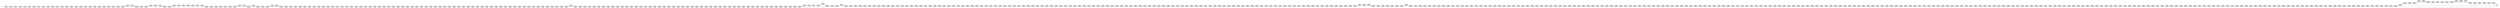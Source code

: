 digraph  {
rankdir="LR";
node [style="rounded,filled", shape=box, fixedsize=true];
0 [];
1 [];
2 [];
3 [];
4 [];
5 [];
6 [];
7 [];
8 [];
9 [];
10 [];
11 [];
12 [];
13 [];
14 [];
15 [];
16 [];
17 [];
18 [];
19 [];
20 [];
21 [];
22 [];
23 [];
24 [];
25 [];
26 [];
27 [];
28 [];
29 [];
30 [];
31 [];
32 [];
33 [];
34 [];
35 [];
36 [];
37 [];
38 [];
39 [];
40 [];
41 [];
42 [];
43 [];
44 [];
45 [];
46 [];
47 [];
48 [];
49 [];
50 [];
51 [];
52 [];
53 [];
54 [];
55 [];
56 [];
57 [];
58 [];
59 [];
60 [];
61 [];
62 [];
63 [];
64 [];
65 [];
66 [];
67 [];
68 [];
69 [];
70 [];
71 [];
72 [];
73 [];
74 [];
75 [];
76 [];
77 [];
78 [];
79 [];
80 [];
81 [];
82 [];
83 [];
84 [];
85 [];
86 [];
87 [];
88 [];
89 [];
90 [];
91 [];
92 [];
93 [];
94 [];
95 [];
96 [];
97 [];
98 [];
99 [];
100 [];
101 [];
102 [];
103 [];
104 [];
105 [];
106 [];
107 [];
108 [];
109 [];
110 [];
111 [];
112 [];
113 [];
114 [];
115 [];
116 [];
117 [];
118 [];
119 [];
120 [];
121 [];
122 [];
123 [];
124 [];
125 [];
126 [];
127 [];
128 [];
129 [];
130 [];
131 [];
132 [];
133 [];
134 [];
135 [];
136 [];
137 [];
138 [];
139 [];
140 [];
141 [];
142 [];
143 [];
144 [];
145 [];
146 [];
147 [];
148 [];
149 [];
150 [];
151 [];
152 [];
153 [];
154 [];
155 [];
156 [];
157 [];
158 [];
159 [];
160 [];
161 [];
162 [];
163 [];
164 [];
165 [];
166 [];
167 [];
168 [];
169 [];
170 [];
171 [];
172 [];
173 [];
174 [];
175 [];
176 [];
177 [];
178 [];
179 [];
180 [];
181 [];
182 [];
183 [];
184 [];
185 [];
186 [];
187 [];
188 [];
189 [];
190 [];
191 [];
192 [];
193 [];
194 [];
195 [];
196 [];
197 [];
198 [];
199 [];
200 [];
201 [];
202 [];
203 [];
204 [];
205 [];
206 [];
207 [];
208 [];
209 [];
210 [];
211 [];
212 [];
213 [];
214 [];
215 [];
216 [];
217 [];
218 [];
219 [];
220 [];
221 [];
222 [];
223 [];
224 [];
225 [];
226 [];
227 [];
228 [];
229 [];
230 [];
231 [];
232 [];
233 [];
234 [];
235 [];
236 [];
237 [];
238 [];
239 [];
240 [];
241 [];
242 [];
243 [];
244 [];
245 [];
246 [];
247 [];
248 [];
249 [];
250 [];
251 [];
252 [];
253 [];
254 [];
255 [];
256 [];
257 [];
258 [];
259 [];
260 [];
261 [];
262 [];
263 [];
264 [];
265 [];
266 [];
267 [];
268 [];
269 [];
270 [];
271 [];
272 [];
273 [];
274 [];
275 [];
276 [];
277 [];
278 [];
279 [];
280 [];
281 [];
282 [];
283 [];
284 [];
285 [];
286 [];
287 [];
288 [];
289 [];
290 [];
291 [];
292 [];
293 [];
294 [];
295 [];
296 [];
297 [];
298 [];
299 [];
300 [];
301 [];
302 [];
303 [];
304 [];
305 [];
306 [];
307 [];
308 [];
309 [];
310 [];
311 [];
312 [];
313 [];
314 [];
315 [];
316 [];
317 [];
318 [];
319 [];
320 [];
321 [];
322 [];
323 [];
324 [];
325 [];
326 [];
327 [];
328 [];
329 [];
330 [];
331 [];
332 [];
333 [];
334 [];
335 [];
336 [];
337 [];
338 [];
339 [];
340 [];
341 [];
342 [];
343 [];
344 [];
345 [];
346 [];
347 [];
348 [];
349 [];
350 [];
351 [];
352 [];
353 [];
354 [];
355 [];
356 [];
357 [];
358 [];
359 [];
360 [];
361 [];
362 [];
363 [];
364 [];
365 [];
366 [];
367 [];
368 [];
369 [];
370 [];
371 [];
372 [];
373 [];
374 [];
375 [];
376 [];
377 [];
378 [];
379 [];
380 [];
381 [];
382 [];
383 [];
384 [];
385 [];
386 [];
387 [];
388 [];
389 [];
390 [];
391 [];
392 [];
393 [];
394 [];
395 [];
396 [];
397 [];
398 [];
399 [];
400 [];
401 [];
402 [];
403 [];
404 [];
405 [];
406 [];
407 [];
408 [];
409 [];
410 [];
411 [];
412 [];
413 [];
414 [];
415 [];
416 [];
417 [];
418 [];
419 [];
420 [];
421 [];
422 [];
423 [];
424 [];
425 [];
426 [];
427 [];
428 [];
429 [];
430 [];
431 [];
432 [];
433 [];
434 [];
435 [];
436 [];
437 [];
438 [];
439 [];
440 [];
441 [];
442 [];
443 [];
444 [];
445 [];
446 [];
447 [];
448 [];
449 [];
450 [];
451 [];
452 [];
453 [];
454 [];
455 [];
456 [];
457 [];
458 [];
459 [];
460 [];
461 [];
462 [];
463 [];
464 [];
465 [];
466 [];
467 [];
468 [];
469 [];
470 [];
471 [];
472 [];
473 [];
474 [];
475 [];
476 [];
477 [];
478 [];
479 [];
480 [];
481 [];
482 [];
483 [];
484 [];
485 [];
486 [];
487 [];
488 [];
489 [];
490 [];
491 [];
492 [];
493 [];
494 [];
495 [];
496 [];
497 [];
498 [];
499 [];
500 [];
501 [];
502 [];
503 [];
504 [];
505 [];
506 [];
507 [];
508 [];
509 [];
510 [];
511 [];
512 [];
513 [];
514 [];
515 [];
516 [];
517 [];
518 [];
519 [];
520 [];
521 [];
522 [];
523 [];
524 [];
525 [];
526 [];
527 [];
528 [];
529 [];
530 [];
531 [];
532 [];
533 [];
_start [label="S()",style=bold,fontcolor=red,fillcolor=gray,penwidth=0];
_end [label="E()",style=bold,fontcolor=red,fillcolor=gray,penwidth=0];
{rank=source;_start;}
{rank=sink;_end;}
edge [];
_start -> 0[penwidth=1.0,]
0 -> 1[penwidth=1.0,]
1 -> 2[penwidth=1.0,]
2 -> 3[penwidth=1.0,]
3 -> 4[penwidth=1.0,]
4 -> 5[penwidth=1.0,]
5 -> 6[penwidth=1.0,]
6 -> 7[penwidth=1.0,]
7 -> 8[penwidth=1.0,]
8 -> 9[penwidth=1.0,]
9 -> 10[penwidth=1.0,]
10 -> 11[penwidth=1.0,]
11 -> 12[penwidth=1.0,]
12 -> 13[penwidth=1.0,]
13 -> 14[penwidth=1.0,]
14 -> 15[penwidth=1.0,]
15 -> 16[penwidth=1.0,]
16 -> 17[penwidth=1.0,]
17 -> 18[penwidth=1.0,]
18 -> 19[penwidth=1.0,]
19 -> 20[penwidth=1.0,]
20 -> 21[penwidth=1.0,]
21 -> 22[penwidth=1.0,]
22 -> 23[penwidth=1.0,]
23 -> 24[penwidth=1.0,]
24 -> 25[penwidth=1.0,]
25 -> 26[penwidth=1.0,]
25 -> 28[penwidth=1.0,]
26 -> 27[penwidth=1.0,]
27 -> 28[penwidth=1.0,]
28 -> 29[penwidth=1.0,]
29 -> 30[penwidth=1.0,]
30 -> 31[penwidth=1.0,]
30 -> 34[penwidth=1.0,]
31 -> 32[penwidth=1.0,]
32 -> 33[penwidth=1.0,]
33 -> 34[penwidth=1.0,]
34 -> 35[penwidth=1.0,]
35 -> 36[penwidth=1.0,]
35 -> 43[penwidth=1.0,]
36 -> 37[penwidth=1.0,]
37 -> 38[penwidth=1.0,]
38 -> 39[penwidth=1.0,]
39 -> 40[penwidth=1.0,]
40 -> 41[penwidth=1.0,]
41 -> 42[penwidth=1.0,]
42 -> 43[penwidth=1.0,]
43 -> 44[penwidth=1.0,]
44 -> 45[penwidth=1.0,]
45 -> 46[penwidth=1.0,]
46 -> 47[penwidth=1.0,]
47 -> 48[penwidth=1.0,]
48 -> 49[penwidth=1.0,]
49 -> 50[penwidth=1.0,]
49 -> 52[penwidth=1.0,]
50 -> 51[penwidth=1.0,]
51 -> 52[penwidth=1.0,]
52 -> 53[penwidth=1.0,]
52 -> 54[penwidth=1.0,]
53 -> 54[penwidth=1.0,]
54 -> 55[penwidth=1.0,]
55 -> 56[penwidth=1.0,]
56 -> 57[penwidth=1.0,]
56 -> 59[penwidth=1.0,]
57 -> 58[penwidth=1.0,]
58 -> 59[penwidth=1.0,]
59 -> 60[penwidth=1.0,]
60 -> 61[penwidth=1.0,]
61 -> 62[penwidth=1.0,]
62 -> 63[penwidth=1.0,]
63 -> 64[penwidth=1.0,]
64 -> 65[penwidth=1.0,]
65 -> 66[penwidth=1.0,]
66 -> 67[penwidth=1.0,]
67 -> 68[penwidth=1.0,]
68 -> 69[penwidth=1.0,]
69 -> 70[penwidth=1.0,]
70 -> 71[penwidth=1.0,]
71 -> 72[penwidth=1.0,]
72 -> 73[penwidth=1.0,]
73 -> 74[penwidth=1.0,]
74 -> 75[penwidth=1.0,]
75 -> 76[penwidth=1.0,]
76 -> 77[penwidth=1.0,]
77 -> 78[penwidth=1.0,]
78 -> 79[penwidth=1.0,]
79 -> 80[penwidth=1.0,]
80 -> 81[penwidth=1.0,]
81 -> 82[penwidth=1.0,]
82 -> 83[penwidth=1.0,]
83 -> 84[penwidth=1.0,]
84 -> 85[penwidth=1.0,]
85 -> 86[penwidth=1.0,]
86 -> 87[penwidth=1.0,]
87 -> 88[penwidth=1.0,]
88 -> 89[penwidth=1.0,]
89 -> 90[penwidth=1.0,]
90 -> 91[penwidth=1.0,]
91 -> 92[penwidth=1.0,]
92 -> 93[penwidth=1.0,]
93 -> 94[penwidth=1.0,]
94 -> 95[penwidth=1.0,]
95 -> 96[penwidth=1.0,]
96 -> 97[penwidth=1.0,]
97 -> 98[penwidth=1.0,]
98 -> 99[penwidth=1.0,]
99 -> 100[penwidth=1.0,]
100 -> 101[penwidth=1.0,]
101 -> 102[penwidth=1.0,]
102 -> 103[penwidth=1.0,]
103 -> 104[penwidth=1.0,]
104 -> 105[penwidth=1.0,]
105 -> 106[penwidth=1.0,]
106 -> 107[penwidth=1.0,]
107 -> 108[penwidth=1.0,]
108 -> 109[penwidth=1.0,]
109 -> 110[penwidth=1.0,]
110 -> 111[penwidth=1.0,]
111 -> 112[penwidth=1.0,]
112 -> 113[penwidth=1.0,]
113 -> 114[penwidth=1.0,]
114 -> 115[penwidth=1.0,]
115 -> 116[penwidth=1.0,]
116 -> 117[penwidth=1.0,]
117 -> 118[penwidth=1.0,]
118 -> 119[penwidth=1.0,]
119 -> 120[penwidth=1.0,]
120 -> 121[penwidth=1.0,]
120 -> 122[penwidth=1.0,]
121 -> 122[penwidth=1.0,]
122 -> 123[penwidth=1.0,]
123 -> 124[penwidth=1.0,]
124 -> 125[penwidth=1.0,]
125 -> 126[penwidth=1.0,]
126 -> 127[penwidth=1.0,]
127 -> 128[penwidth=1.0,]
128 -> 129[penwidth=1.0,]
129 -> 130[penwidth=1.0,]
130 -> 131[penwidth=1.0,]
131 -> 132[penwidth=1.0,]
132 -> 133[penwidth=1.0,]
133 -> 134[penwidth=1.0,]
134 -> 135[penwidth=1.0,]
135 -> 136[penwidth=1.0,]
136 -> 137[penwidth=1.0,]
137 -> 138[penwidth=1.0,]
138 -> 139[penwidth=1.0,]
139 -> 140[penwidth=1.0,]
140 -> 141[penwidth=1.0,]
141 -> 142[penwidth=1.0,]
142 -> 143[penwidth=1.0,]
143 -> 144[penwidth=1.0,]
144 -> 145[penwidth=1.0,]
145 -> 146[penwidth=1.0,]
146 -> 147[penwidth=1.0,]
147 -> 148[penwidth=1.0,]
148 -> 149[penwidth=1.0,]
149 -> 150[penwidth=1.0,]
150 -> 151[penwidth=1.0,]
151 -> 152[penwidth=1.0,]
152 -> 153[penwidth=1.0,]
153 -> 154[penwidth=1.0,]
154 -> 155[penwidth=1.0,]
155 -> 156[penwidth=1.0,]
156 -> 157[penwidth=1.0,]
157 -> 158[penwidth=1.0,]
158 -> 159[penwidth=1.0,]
159 -> 160[penwidth=1.0,]
160 -> 161[penwidth=1.0,]
161 -> 162[penwidth=1.0,]
162 -> 163[penwidth=1.0,]
163 -> 164[penwidth=1.0,]
164 -> 165[penwidth=1.0,]
165 -> 166[penwidth=1.0,]
166 -> 167[penwidth=1.0,]
167 -> 168[penwidth=1.0,]
168 -> 169[penwidth=1.0,]
169 -> 170[penwidth=1.0,]
170 -> 171[penwidth=1.0,]
170 -> 176[penwidth=1.0,]
171 -> 172[penwidth=1.0,]
172 -> 173[penwidth=1.0,]
173 -> 174[penwidth=1.0,]
174 -> 175[penwidth=1.0,]
174 -> 176[penwidth=1.0,]
175 -> 176[penwidth=1.0,]
176 -> 177[penwidth=1.0,]
177 -> 178[penwidth=1.0,]
178 -> 179[penwidth=1.0,]
178 -> 180[penwidth=1.0,]
179 -> 180[penwidth=1.0,]
180 -> 181[penwidth=1.0,]
181 -> 182[penwidth=1.0,]
182 -> 183[penwidth=1.0,]
183 -> 184[penwidth=1.0,]
184 -> 185[penwidth=1.0,]
185 -> 186[penwidth=1.0,]
186 -> 187[penwidth=1.0,]
187 -> 188[penwidth=1.0,]
188 -> 189[penwidth=1.0,]
189 -> 190[penwidth=1.0,]
190 -> 191[penwidth=1.0,]
191 -> 192[penwidth=1.0,]
192 -> 193[penwidth=1.0,]
193 -> 194[penwidth=1.0,]
194 -> 195[penwidth=1.0,]
195 -> 196[penwidth=1.0,]
196 -> 197[penwidth=1.0,]
197 -> 198[penwidth=1.0,]
198 -> 199[penwidth=1.0,]
199 -> 200[penwidth=1.0,]
200 -> 201[penwidth=1.0,]
201 -> 202[penwidth=1.0,]
202 -> 203[penwidth=1.0,]
203 -> 204[penwidth=1.0,]
204 -> 205[penwidth=1.0,]
205 -> 206[penwidth=1.0,]
206 -> 207[penwidth=1.0,]
207 -> 208[penwidth=1.0,]
208 -> 209[penwidth=1.0,]
209 -> 210[penwidth=1.0,]
210 -> 211[penwidth=1.0,]
211 -> 212[penwidth=1.0,]
212 -> 213[penwidth=1.0,]
213 -> 214[penwidth=1.0,]
214 -> 215[penwidth=1.0,]
215 -> 216[penwidth=1.0,]
216 -> 217[penwidth=1.0,]
217 -> 218[penwidth=1.0,]
218 -> 219[penwidth=1.0,]
219 -> 220[penwidth=1.0,]
220 -> 221[penwidth=1.0,]
221 -> 222[penwidth=1.0,]
222 -> 223[penwidth=1.0,]
223 -> 224[penwidth=1.0,]
224 -> 225[penwidth=1.0,]
225 -> 226[penwidth=1.0,]
226 -> 227[penwidth=1.0,]
227 -> 228[penwidth=1.0,]
228 -> 229[penwidth=1.0,]
229 -> 230[penwidth=1.0,]
230 -> 231[penwidth=1.0,]
231 -> 232[penwidth=1.0,]
232 -> 233[penwidth=1.0,]
233 -> 234[penwidth=1.0,]
234 -> 235[penwidth=1.0,]
235 -> 236[penwidth=1.0,]
236 -> 237[penwidth=1.0,]
237 -> 238[penwidth=1.0,]
238 -> 239[penwidth=1.0,]
239 -> 240[penwidth=1.0,]
240 -> 241[penwidth=1.0,]
241 -> 242[penwidth=1.0,]
242 -> 243[penwidth=1.0,]
243 -> 244[penwidth=1.0,]
244 -> 245[penwidth=1.0,]
245 -> 246[penwidth=1.0,]
246 -> 247[penwidth=1.0,]
247 -> 248[penwidth=1.0,]
248 -> 249[penwidth=1.0,]
249 -> 250[penwidth=1.0,]
250 -> 251[penwidth=1.0,]
251 -> 252[penwidth=1.0,]
252 -> 253[penwidth=1.0,]
253 -> 254[penwidth=1.0,]
254 -> 255[penwidth=1.0,]
255 -> 256[penwidth=1.0,]
256 -> 257[penwidth=1.0,]
257 -> 258[penwidth=1.0,]
258 -> 259[penwidth=1.0,]
259 -> 260[penwidth=1.0,]
260 -> 261[penwidth=1.0,]
261 -> 262[penwidth=1.0,]
262 -> 263[penwidth=1.0,]
263 -> 264[penwidth=1.0,]
264 -> 265[penwidth=1.0,]
265 -> 266[penwidth=1.0,]
266 -> 267[penwidth=1.0,]
267 -> 268[penwidth=1.0,]
268 -> 269[penwidth=1.0,]
269 -> 270[penwidth=1.0,]
270 -> 271[penwidth=1.0,]
271 -> 272[penwidth=1.0,]
272 -> 273[penwidth=1.0,]
273 -> 274[penwidth=1.0,]
274 -> 275[penwidth=1.0,]
275 -> 276[penwidth=1.0,]
276 -> 277[penwidth=1.0,]
277 -> 278[penwidth=1.0,]
278 -> 279[penwidth=1.0,]
279 -> 280[penwidth=1.0,]
280 -> 281[penwidth=1.0,]
281 -> 282[penwidth=1.0,]
282 -> 283[penwidth=1.0,]
283 -> 284[penwidth=1.0,]
284 -> 285[penwidth=1.0,]
285 -> 286[penwidth=1.0,]
286 -> 287[penwidth=1.0,]
287 -> 288[penwidth=1.0,]
288 -> 289[penwidth=1.0,]
289 -> 290[penwidth=1.0,]
289 -> 293[penwidth=1.0,]
290 -> 291[penwidth=1.0,]
291 -> 292[penwidth=1.0,]
292 -> 293[penwidth=1.0,]
293 -> 294[penwidth=1.0,]
294 -> 295[penwidth=1.0,]
295 -> 296[penwidth=1.0,]
296 -> 297[penwidth=1.0,]
297 -> 298[penwidth=1.0,]
298 -> 299[penwidth=1.0,]
299 -> 300[penwidth=1.0,]
299 -> 301[penwidth=1.0,]
300 -> 301[penwidth=1.0,]
301 -> 302[penwidth=1.0,]
302 -> 303[penwidth=1.0,]
303 -> 304[penwidth=1.0,]
304 -> 305[penwidth=1.0,]
305 -> 306[penwidth=1.0,]
306 -> 307[penwidth=1.0,]
307 -> 308[penwidth=1.0,]
308 -> 309[penwidth=1.0,]
309 -> 310[penwidth=1.0,]
310 -> 311[penwidth=1.0,]
311 -> 312[penwidth=1.0,]
312 -> 313[penwidth=1.0,]
313 -> 314[penwidth=1.0,]
314 -> 315[penwidth=1.0,]
315 -> 316[penwidth=1.0,]
316 -> 317[penwidth=1.0,]
317 -> 318[penwidth=1.0,]
318 -> 319[penwidth=1.0,]
319 -> 320[penwidth=1.0,]
320 -> 321[penwidth=1.0,]
321 -> 322[penwidth=1.0,]
322 -> 323[penwidth=1.0,]
323 -> 324[penwidth=1.0,]
324 -> 325[penwidth=1.0,]
325 -> 326[penwidth=1.0,]
326 -> 327[penwidth=1.0,]
327 -> 328[penwidth=1.0,]
328 -> 329[penwidth=1.0,]
329 -> 330[penwidth=1.0,]
330 -> 331[penwidth=1.0,]
331 -> 332[penwidth=1.0,]
332 -> 333[penwidth=1.0,]
333 -> 334[penwidth=1.0,]
334 -> 335[penwidth=1.0,]
335 -> 336[penwidth=1.0,]
336 -> 337[penwidth=1.0,]
337 -> 338[penwidth=1.0,]
338 -> 339[penwidth=1.0,]
339 -> 340[penwidth=1.0,]
340 -> 341[penwidth=1.0,]
341 -> 342[penwidth=1.0,]
342 -> 343[penwidth=1.0,]
343 -> 344[penwidth=1.0,]
344 -> 345[penwidth=1.0,]
345 -> 346[penwidth=1.0,]
346 -> 347[penwidth=1.0,]
347 -> 348[penwidth=1.0,]
348 -> 349[penwidth=1.0,]
349 -> 350[penwidth=1.0,]
350 -> 351[penwidth=1.0,]
351 -> 352[penwidth=1.0,]
352 -> 353[penwidth=1.0,]
353 -> 354[penwidth=1.0,]
354 -> 355[penwidth=1.0,]
355 -> 356[penwidth=1.0,]
356 -> 357[penwidth=1.0,]
357 -> 358[penwidth=1.0,]
358 -> 359[penwidth=1.0,]
359 -> 360[penwidth=1.0,]
360 -> 361[penwidth=1.0,]
361 -> 362[penwidth=1.0,]
362 -> 363[penwidth=1.0,]
363 -> 364[penwidth=1.0,]
364 -> 365[penwidth=1.0,]
365 -> 366[penwidth=1.0,]
366 -> 367[penwidth=1.0,]
367 -> 368[penwidth=1.0,]
368 -> 369[penwidth=1.0,]
369 -> 370[penwidth=1.0,]
370 -> 371[penwidth=1.0,]
371 -> 372[penwidth=1.0,]
372 -> 373[penwidth=1.0,]
373 -> 374[penwidth=1.0,]
374 -> 375[penwidth=1.0,]
375 -> 376[penwidth=1.0,]
376 -> 377[penwidth=1.0,]
377 -> 378[penwidth=1.0,]
378 -> 379[penwidth=1.0,]
379 -> 380[penwidth=1.0,]
380 -> 381[penwidth=1.0,]
381 -> 382[penwidth=1.0,]
382 -> 383[penwidth=1.0,]
383 -> 384[penwidth=1.0,]
384 -> 385[penwidth=1.0,]
385 -> 386[penwidth=1.0,]
386 -> 387[penwidth=1.0,]
387 -> 388[penwidth=1.0,]
388 -> 389[penwidth=1.0,]
389 -> 390[penwidth=1.0,]
390 -> 391[penwidth=1.0,]
391 -> 392[penwidth=1.0,]
392 -> 393[penwidth=1.0,]
393 -> 394[penwidth=1.0,]
394 -> 395[penwidth=1.0,]
395 -> 396[penwidth=1.0,]
396 -> 397[penwidth=1.0,]
397 -> 398[penwidth=1.0,]
398 -> 399[penwidth=1.0,]
399 -> 400[penwidth=1.0,]
400 -> 401[penwidth=1.0,]
401 -> 402[penwidth=1.0,]
402 -> 403[penwidth=1.0,]
403 -> 404[penwidth=1.0,]
404 -> 405[penwidth=1.0,]
405 -> 406[penwidth=1.0,]
406 -> 407[penwidth=1.0,]
407 -> 408[penwidth=1.0,]
408 -> 409[penwidth=1.0,]
409 -> 410[penwidth=1.0,]
410 -> 411[penwidth=1.0,]
411 -> 412[penwidth=1.0,]
412 -> 413[penwidth=1.0,]
413 -> 414[penwidth=1.0,]
414 -> 415[penwidth=1.0,]
415 -> 416[penwidth=1.0,]
416 -> 417[penwidth=1.0,]
417 -> 418[penwidth=1.0,]
418 -> 419[penwidth=1.0,]
419 -> 420[penwidth=1.0,]
420 -> 421[penwidth=1.0,]
421 -> 422[penwidth=1.0,]
422 -> 423[penwidth=1.0,]
423 -> 424[penwidth=1.0,]
424 -> 425[penwidth=1.0,]
425 -> 426[penwidth=1.0,]
426 -> 427[penwidth=1.0,]
427 -> 428[penwidth=1.0,]
428 -> 429[penwidth=1.0,]
429 -> 430[penwidth=1.0,]
430 -> 431[penwidth=1.0,]
431 -> 432[penwidth=1.0,]
432 -> 433[penwidth=1.0,]
433 -> 434[penwidth=1.0,]
434 -> 435[penwidth=1.0,]
435 -> 436[penwidth=1.0,]
436 -> 437[penwidth=1.0,]
437 -> 438[penwidth=1.0,]
438 -> 439[penwidth=1.0,]
439 -> 440[penwidth=1.0,]
440 -> 441[penwidth=1.0,]
441 -> 442[penwidth=1.0,]
442 -> 443[penwidth=1.0,]
443 -> 444[penwidth=1.0,]
444 -> 445[penwidth=1.0,]
445 -> 446[penwidth=1.0,]
446 -> 447[penwidth=1.0,]
447 -> 448[penwidth=1.0,]
448 -> 449[penwidth=1.0,]
449 -> 450[penwidth=1.0,]
450 -> 451[penwidth=1.0,]
451 -> 452[penwidth=1.0,]
452 -> 453[penwidth=1.0,]
453 -> 454[penwidth=1.0,]
454 -> 455[penwidth=1.0,]
455 -> 456[penwidth=1.0,]
456 -> 457[penwidth=1.0,]
457 -> 458[penwidth=1.0,]
458 -> 459[penwidth=1.0,]
459 -> 460[penwidth=1.0,]
460 -> 461[penwidth=1.0,]
461 -> 462[penwidth=1.0,]
462 -> 463[penwidth=1.0,]
463 -> 464[penwidth=1.0,]
464 -> 465[penwidth=1.0,]
465 -> 466[penwidth=1.0,]
466 -> 467[penwidth=1.0,]
467 -> 468[penwidth=1.0,]
468 -> 469[penwidth=1.0,]
469 -> 470[penwidth=1.0,]
470 -> 471[penwidth=1.0,]
471 -> 472[penwidth=1.0,]
472 -> 473[penwidth=1.0,]
473 -> 474[penwidth=1.0,]
474 -> 475[penwidth=1.0,]
475 -> 476[penwidth=1.0,]
476 -> 477[penwidth=1.0,]
477 -> 478[penwidth=1.0,]
478 -> 479[penwidth=1.0,]
479 -> 480[penwidth=1.0,]
480 -> 481[penwidth=1.0,]
481 -> 482[penwidth=1.0,]
482 -> 483[penwidth=1.0,]
483 -> 484[penwidth=1.0,]
484 -> 485[penwidth=1.0,]
485 -> 486[penwidth=1.0,]
486 -> 487[penwidth=1.0,]
487 -> 488[penwidth=1.0,]
488 -> 489[penwidth=1.0,]
489 -> 490[penwidth=1.0,]
490 -> 491[penwidth=1.0,]
491 -> 492[penwidth=1.0,]
492 -> 493[penwidth=1.0,]
493 -> 494[penwidth=1.0,]
494 -> 495[penwidth=1.0,]
495 -> 496[penwidth=1.0,]
496 -> 497[penwidth=1.0,]
497 -> 498[penwidth=1.0,]
498 -> 499[penwidth=1.0,]
499 -> 500[penwidth=1.0,]
500 -> 501[penwidth=1.0,]
501 -> 502[penwidth=1.0,]
502 -> 503[penwidth=1.0,]
503 -> 504[penwidth=1.0,]
504 -> 505[penwidth=1.0,]
505 -> 506[penwidth=1.0,]
506 -> 507[penwidth=1.0,]
507 -> 508[penwidth=1.0,]
508 -> 509[penwidth=1.0,]
509 -> 510[penwidth=1.0,]
510 -> 511[penwidth=1.0,]
511 -> 512[penwidth=1.0,]
512 -> 513[penwidth=1.0,]
513 -> 514[penwidth=1.0,]
514 -> 515[penwidth=1.0,]
515 -> 516[penwidth=1.0,]
516 -> 517[penwidth=1.0,]
516 -> 519[penwidth=1.0,]
517 -> 518[penwidth=1.0,]
518 -> 519[penwidth=1.0,]
519 -> 520[penwidth=1.0,]
520 -> 521[penwidth=1.0,]
521 -> 522[penwidth=1.0,]
522 -> 523[penwidth=1.0,]
523 -> 524[penwidth=1.0,]
524 -> 525[penwidth=1.0,]
524 -> 528[penwidth=1.0,]
525 -> 526[penwidth=1.0,]
526 -> 527[penwidth=1.0,]
527 -> 528[penwidth=1.0,]
528 -> 529[penwidth=1.0,]
529 -> 530[penwidth=1.0,]
530 -> 531[penwidth=1.0,]
531 -> 532[penwidth=1.0,]
532 -> 533[penwidth=1.0,]
512 -> _end[penwidth=1.0,]
513 -> _end[penwidth=1.0,]
533 -> _end[penwidth=1.0,]
}
